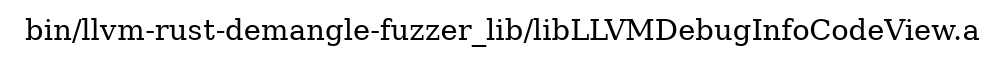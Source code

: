 digraph "bin/llvm-rust-demangle-fuzzer_lib/libLLVMDebugInfoCodeView.a" {
	label="bin/llvm-rust-demangle-fuzzer_lib/libLLVMDebugInfoCodeView.a";
	rankdir=LR;

}

